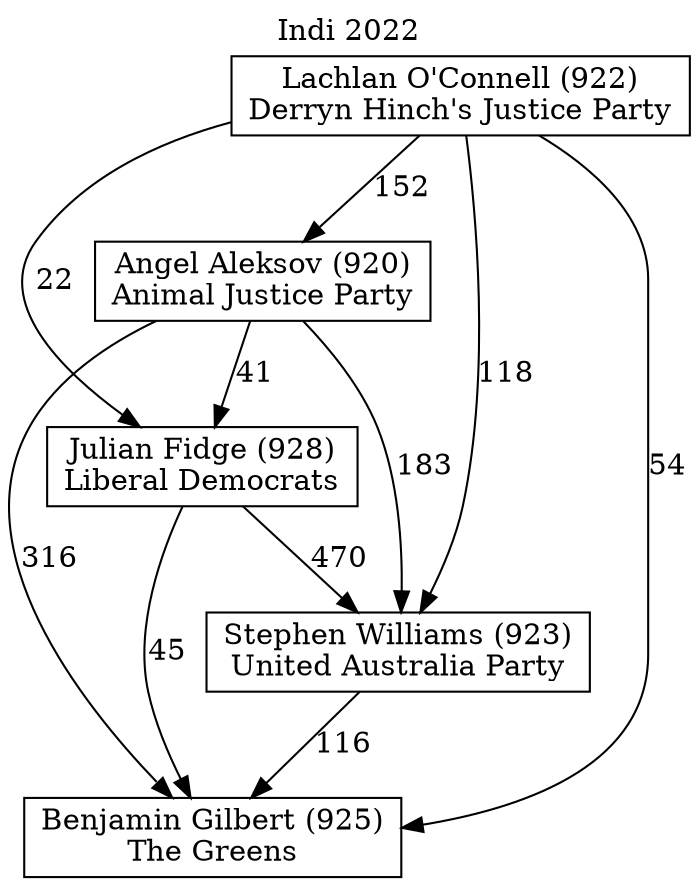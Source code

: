 // House preference flow
digraph "Benjamin Gilbert (925)_Indi_2022" {
	graph [label="Indi 2022" labelloc=t mclimit=10]
	node [shape=box]
	"Angel Aleksov (920)" [label="Angel Aleksov (920)
Animal Justice Party"]
	"Benjamin Gilbert (925)" [label="Benjamin Gilbert (925)
The Greens"]
	"Julian Fidge (928)" [label="Julian Fidge (928)
Liberal Democrats"]
	"Stephen Williams (923)" [label="Stephen Williams (923)
United Australia Party"]
	"Lachlan O'Connell (922)" [label="Lachlan O'Connell (922)
Derryn Hinch's Justice Party"]
	"Lachlan O'Connell (922)" -> "Julian Fidge (928)" [label=22]
	"Julian Fidge (928)" -> "Stephen Williams (923)" [label=470]
	"Stephen Williams (923)" -> "Benjamin Gilbert (925)" [label=116]
	"Angel Aleksov (920)" -> "Benjamin Gilbert (925)" [label=316]
	"Lachlan O'Connell (922)" -> "Angel Aleksov (920)" [label=152]
	"Lachlan O'Connell (922)" -> "Benjamin Gilbert (925)" [label=54]
	"Angel Aleksov (920)" -> "Stephen Williams (923)" [label=183]
	"Lachlan O'Connell (922)" -> "Stephen Williams (923)" [label=118]
	"Julian Fidge (928)" -> "Benjamin Gilbert (925)" [label=45]
	"Angel Aleksov (920)" -> "Julian Fidge (928)" [label=41]
}

